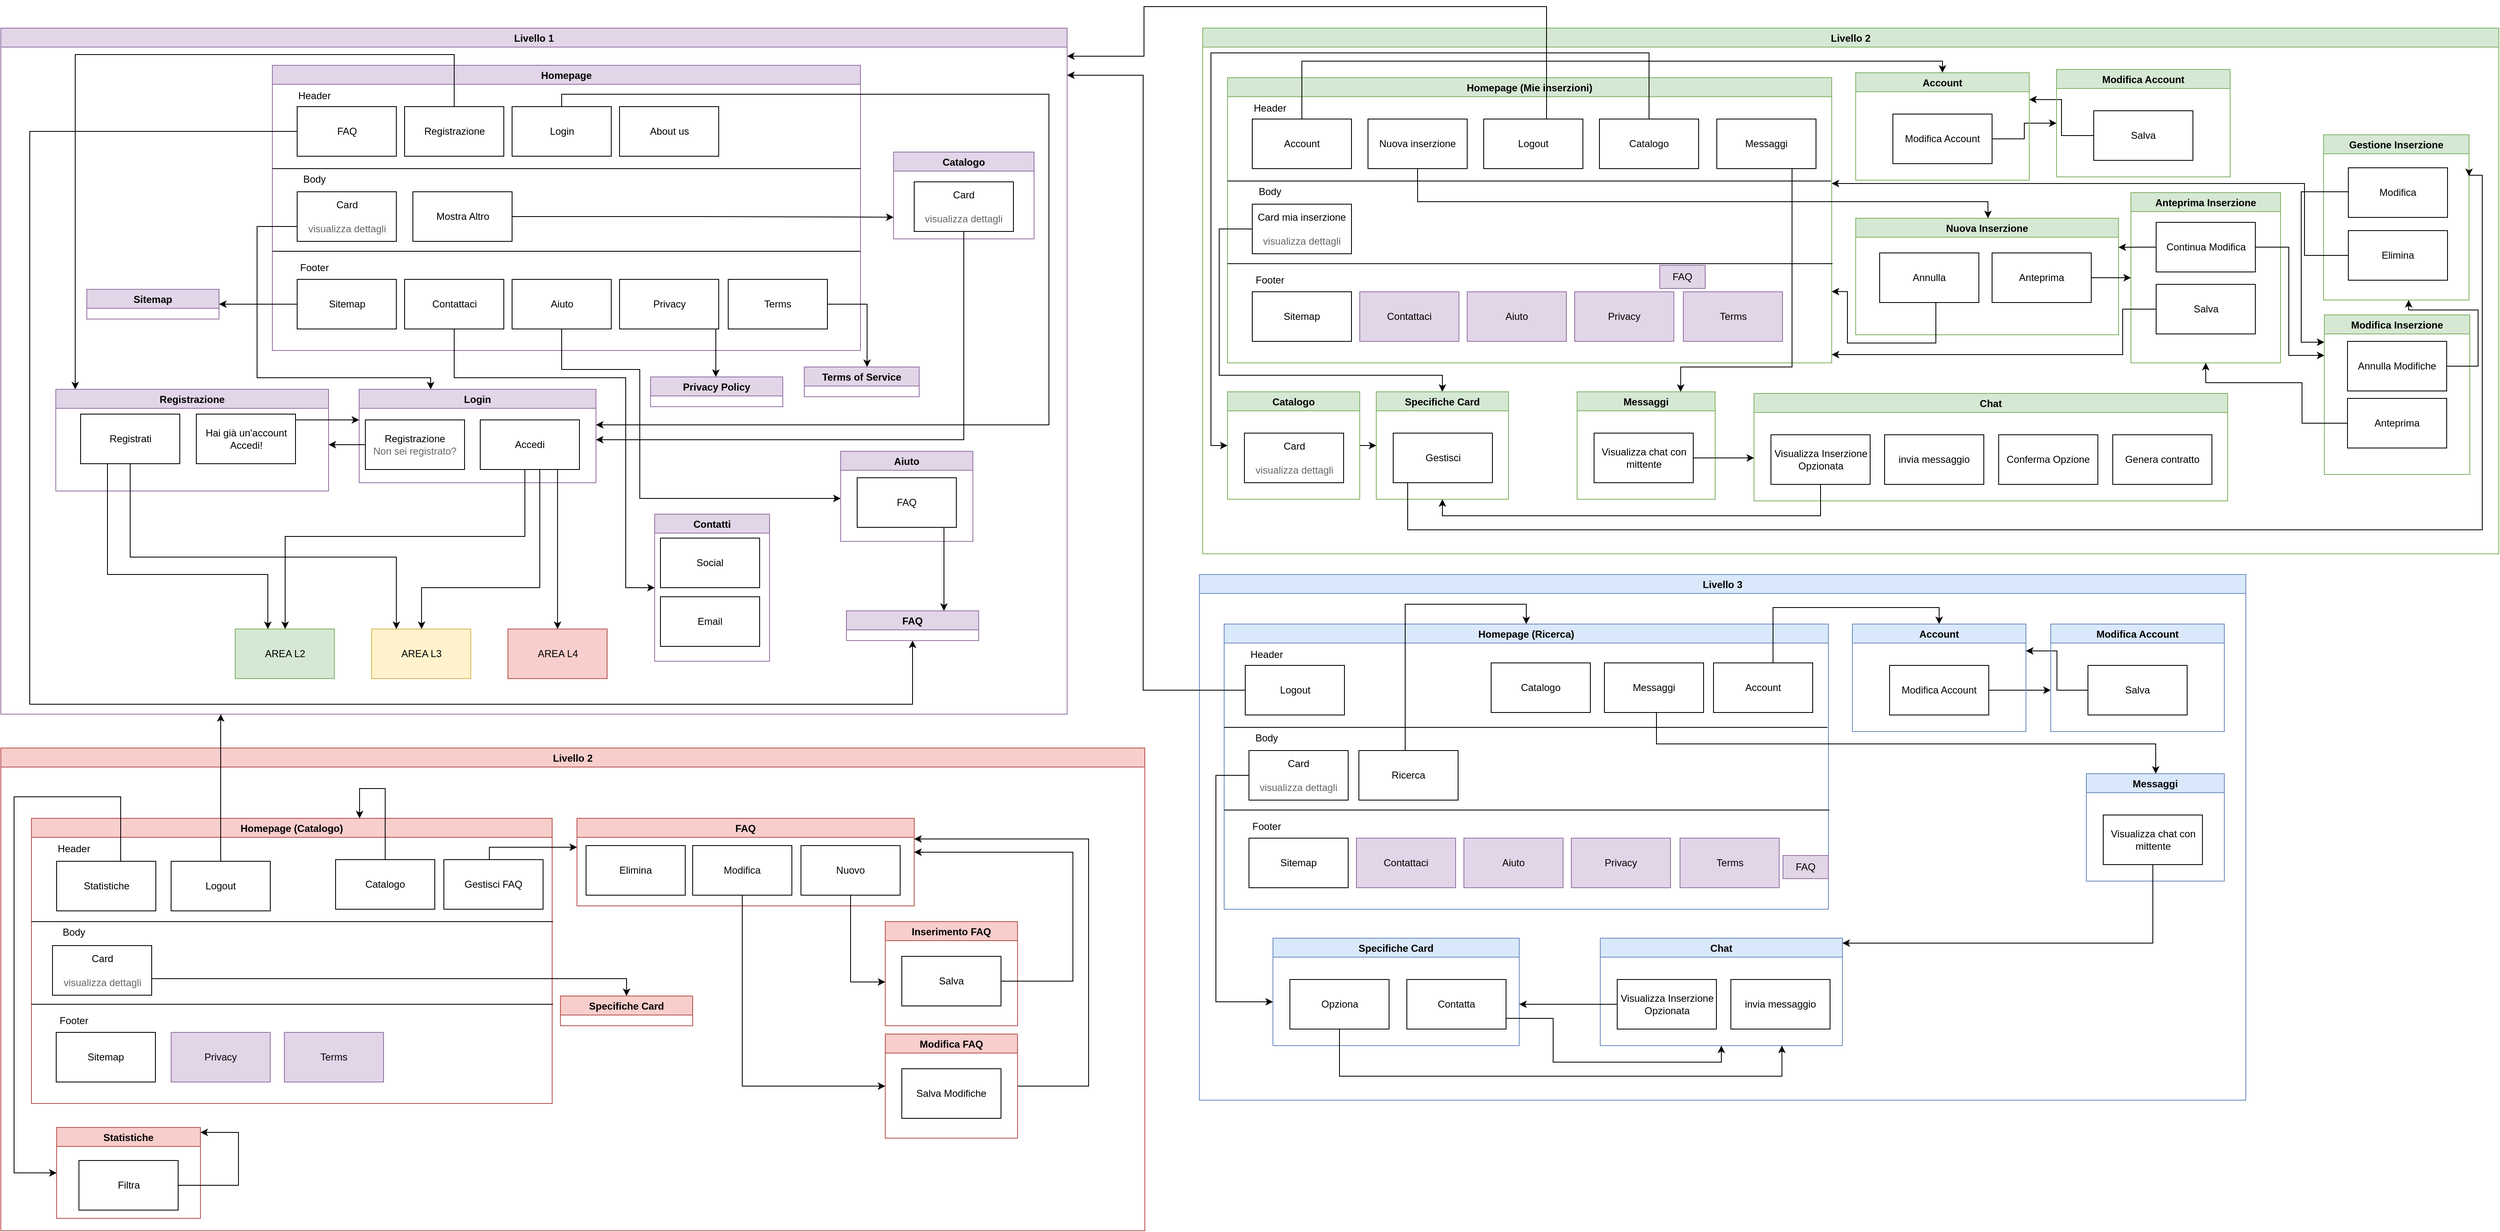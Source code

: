 <mxfile version="17.4.2" type="device"><diagram id="QTt0ppWMKn_EhCm01bqT" name="public"><mxGraphModel dx="7084" dy="7369" grid="0" gridSize="10" guides="1" tooltips="1" connect="1" arrows="1" fold="1" page="1" pageScale="1" pageWidth="3300" pageHeight="4681" math="0" shadow="0"><root><mxCell id="0"/><mxCell id="1" parent="0"/><mxCell id="U02Xz1Abs9eOyR18KZrV-20" value="Livello 1" style="swimlane;fillColor=#e1d5e7;strokeColor=#9673a6;" parent="1" vertex="1"><mxGeometry x="-3250" y="-4640" width="1290" height="830" as="geometry"/></mxCell><mxCell id="ozflXQwI37QqKo7M7i5Z-2" value="Homepage" style="swimlane;fillColor=#e1d5e7;strokeColor=#9673a6;" parent="U02Xz1Abs9eOyR18KZrV-20" vertex="1"><mxGeometry x="328.5" y="45" width="711.5" height="345" as="geometry"><mxRectangle x="550" y="630" width="130" height="23" as="alternateBounds"/></mxGeometry></mxCell><mxCell id="ozflXQwI37QqKo7M7i5Z-1" value="FAQ" style="rounded=0;whiteSpace=wrap;html=1;" parent="ozflXQwI37QqKo7M7i5Z-2" vertex="1"><mxGeometry x="30" y="50" width="120" height="60" as="geometry"/></mxCell><mxCell id="ozflXQwI37QqKo7M7i5Z-3" value="Registrazione" style="rounded=0;whiteSpace=wrap;html=1;" parent="ozflXQwI37QqKo7M7i5Z-2" vertex="1"><mxGeometry x="160" y="50" width="120" height="60" as="geometry"/></mxCell><mxCell id="ozflXQwI37QqKo7M7i5Z-4" value="Login" style="rounded=0;whiteSpace=wrap;html=1;" parent="ozflXQwI37QqKo7M7i5Z-2" vertex="1"><mxGeometry x="290" y="50" width="120" height="60" as="geometry"/></mxCell><mxCell id="ozflXQwI37QqKo7M7i5Z-5" value="About us" style="rounded=0;whiteSpace=wrap;html=1;" parent="ozflXQwI37QqKo7M7i5Z-2" vertex="1"><mxGeometry x="420" y="50" width="120" height="60" as="geometry"/></mxCell><mxCell id="ozflXQwI37QqKo7M7i5Z-6" value="Card&lt;br&gt;&lt;br&gt;&lt;font color=&quot;#666666&quot;&gt;visualizza dettagli&lt;/font&gt;" style="rounded=0;whiteSpace=wrap;html=1;" parent="ozflXQwI37QqKo7M7i5Z-2" vertex="1"><mxGeometry x="30" y="153" width="120" height="60" as="geometry"/></mxCell><mxCell id="ozflXQwI37QqKo7M7i5Z-8" value="" style="endArrow=none;html=1;rounded=0;fontColor=#666666;" parent="ozflXQwI37QqKo7M7i5Z-2" edge="1"><mxGeometry width="50" height="50" relative="1" as="geometry"><mxPoint y="125" as="sourcePoint"/><mxPoint x="711.5" y="125" as="targetPoint"/></mxGeometry></mxCell><mxCell id="U02Xz1Abs9eOyR18KZrV-47" value="Header" style="text;html=1;align=center;verticalAlign=middle;resizable=0;points=[];autosize=1;strokeColor=none;fillColor=none;" parent="ozflXQwI37QqKo7M7i5Z-2" vertex="1"><mxGeometry x="20.5" y="27" width="60" height="20" as="geometry"/></mxCell><mxCell id="U02Xz1Abs9eOyR18KZrV-48" value="Body" style="text;html=1;align=center;verticalAlign=middle;resizable=0;points=[];autosize=1;strokeColor=none;fillColor=none;" parent="ozflXQwI37QqKo7M7i5Z-2" vertex="1"><mxGeometry x="30.5" y="128" width="40" height="20" as="geometry"/></mxCell><mxCell id="U02Xz1Abs9eOyR18KZrV-49" value="" style="endArrow=none;html=1;rounded=0;fontColor=#666666;" parent="ozflXQwI37QqKo7M7i5Z-2" edge="1"><mxGeometry width="50" height="50" relative="1" as="geometry"><mxPoint y="225" as="sourcePoint"/><mxPoint x="711.5" y="225" as="targetPoint"/></mxGeometry></mxCell><mxCell id="U02Xz1Abs9eOyR18KZrV-50" value="Footer" style="text;html=1;align=center;verticalAlign=middle;resizable=0;points=[];autosize=1;strokeColor=none;fillColor=none;" parent="ozflXQwI37QqKo7M7i5Z-2" vertex="1"><mxGeometry x="25.5" y="235" width="50" height="20" as="geometry"/></mxCell><mxCell id="U02Xz1Abs9eOyR18KZrV-51" value="Sitemap" style="rounded=0;whiteSpace=wrap;html=1;" parent="ozflXQwI37QqKo7M7i5Z-2" vertex="1"><mxGeometry x="30" y="259" width="120" height="60" as="geometry"/></mxCell><mxCell id="U02Xz1Abs9eOyR18KZrV-52" value="Contattaci" style="rounded=0;whiteSpace=wrap;html=1;" parent="ozflXQwI37QqKo7M7i5Z-2" vertex="1"><mxGeometry x="160" y="259" width="120" height="60" as="geometry"/></mxCell><mxCell id="U02Xz1Abs9eOyR18KZrV-55" value="Aiuto" style="rounded=0;whiteSpace=wrap;html=1;" parent="ozflXQwI37QqKo7M7i5Z-2" vertex="1"><mxGeometry x="290" y="259" width="120" height="60" as="geometry"/></mxCell><mxCell id="U02Xz1Abs9eOyR18KZrV-67" value="Mostra Altro" style="rounded=0;whiteSpace=wrap;html=1;" parent="ozflXQwI37QqKo7M7i5Z-2" vertex="1"><mxGeometry x="170" y="153" width="120" height="60" as="geometry"/></mxCell><mxCell id="U02Xz1Abs9eOyR18KZrV-109" value="Privacy" style="rounded=0;whiteSpace=wrap;html=1;" parent="ozflXQwI37QqKo7M7i5Z-2" vertex="1"><mxGeometry x="420" y="259" width="120" height="60" as="geometry"/></mxCell><mxCell id="U02Xz1Abs9eOyR18KZrV-110" value="Terms" style="rounded=0;whiteSpace=wrap;html=1;" parent="ozflXQwI37QqKo7M7i5Z-2" vertex="1"><mxGeometry x="551.5" y="259" width="120" height="60" as="geometry"/></mxCell><mxCell id="ozflXQwI37QqKo7M7i5Z-9" style="edgeStyle=orthogonalEdgeStyle;rounded=0;orthogonalLoop=1;jettySize=auto;html=1;fontColor=#666666;" parent="U02Xz1Abs9eOyR18KZrV-20" source="ozflXQwI37QqKo7M7i5Z-4" target="ozflXQwI37QqKo7M7i5Z-18" edge="1"><mxGeometry relative="1" as="geometry"><mxPoint x="648.5" y="595" as="targetPoint"/><Array as="points"><mxPoint x="679" y="80"/><mxPoint x="1268" y="80"/><mxPoint x="1268" y="480"/></Array></mxGeometry></mxCell><mxCell id="ozflXQwI37QqKo7M7i5Z-18" value="Login" style="swimlane;fillColor=#e1d5e7;strokeColor=#9673a6;" parent="U02Xz1Abs9eOyR18KZrV-20" vertex="1"><mxGeometry x="433.5" y="437" width="286.5" height="113" as="geometry"/></mxCell><mxCell id="ozflXQwI37QqKo7M7i5Z-20" value="&lt;font color=&quot;#000000&quot;&gt;Accedi&lt;/font&gt;" style="rounded=0;whiteSpace=wrap;html=1;fontColor=#666666;" parent="ozflXQwI37QqKo7M7i5Z-18" vertex="1"><mxGeometry x="146.5" y="37" width="120" height="60" as="geometry"/></mxCell><mxCell id="ozflXQwI37QqKo7M7i5Z-22" value="&lt;font color=&quot;#000000&quot;&gt;Registrazione&lt;/font&gt;&lt;br&gt;Non sei registrato?" style="rounded=0;whiteSpace=wrap;html=1;fontColor=#666666;" parent="ozflXQwI37QqKo7M7i5Z-18" vertex="1"><mxGeometry x="7.5" y="37" width="120" height="60" as="geometry"/></mxCell><mxCell id="ozflXQwI37QqKo7M7i5Z-19" style="edgeStyle=orthogonalEdgeStyle;rounded=0;orthogonalLoop=1;jettySize=auto;html=1;fontColor=#666666;endArrow=classic;endFill=1;" parent="U02Xz1Abs9eOyR18KZrV-20" source="ozflXQwI37QqKo7M7i5Z-6" target="ozflXQwI37QqKo7M7i5Z-18" edge="1"><mxGeometry relative="1" as="geometry"><mxPoint x="678.5" y="335" as="targetPoint"/><Array as="points"><mxPoint x="310" y="240"/><mxPoint x="310" y="423"/><mxPoint x="520" y="423"/></Array></mxGeometry></mxCell><mxCell id="ozflXQwI37QqKo7M7i5Z-23" style="edgeStyle=orthogonalEdgeStyle;rounded=0;orthogonalLoop=1;jettySize=auto;html=1;fontColor=#666666;endArrow=classic;endFill=1;" parent="U02Xz1Abs9eOyR18KZrV-20" source="ozflXQwI37QqKo7M7i5Z-22" target="ozflXQwI37QqKo7M7i5Z-24" edge="1"><mxGeometry relative="1" as="geometry"><mxPoint x="1009.879" y="475" as="targetPoint"/><Array as="points"><mxPoint x="447" y="511"/><mxPoint x="447" y="511"/></Array></mxGeometry></mxCell><mxCell id="ozflXQwI37QqKo7M7i5Z-24" value="Registrazione" style="swimlane;fillColor=#e1d5e7;strokeColor=#9673a6;" parent="U02Xz1Abs9eOyR18KZrV-20" vertex="1"><mxGeometry x="66.5" y="437" width="330" height="123" as="geometry"/></mxCell><mxCell id="ozflXQwI37QqKo7M7i5Z-25" value="&lt;font color=&quot;#000000&quot;&gt;Registrati&lt;/font&gt;" style="rounded=0;whiteSpace=wrap;html=1;fontColor=#666666;" parent="ozflXQwI37QqKo7M7i5Z-24" vertex="1"><mxGeometry x="30" y="30" width="120" height="60" as="geometry"/></mxCell><mxCell id="ozflXQwI37QqKo7M7i5Z-26" value="&lt;font color=&quot;#000000&quot;&gt;Hai già un'account&lt;br&gt;Accedi!&lt;br&gt;&lt;/font&gt;" style="rounded=0;whiteSpace=wrap;html=1;fontColor=#666666;" parent="ozflXQwI37QqKo7M7i5Z-24" vertex="1"><mxGeometry x="170" y="30" width="120" height="60" as="geometry"/></mxCell><mxCell id="ozflXQwI37QqKo7M7i5Z-27" style="edgeStyle=orthogonalEdgeStyle;rounded=0;orthogonalLoop=1;jettySize=auto;html=1;fontColor=#666666;endArrow=classic;endFill=1;" parent="U02Xz1Abs9eOyR18KZrV-20" source="ozflXQwI37QqKo7M7i5Z-26" target="ozflXQwI37QqKo7M7i5Z-18" edge="1"><mxGeometry relative="1" as="geometry"><Array as="points"><mxPoint x="408" y="474"/><mxPoint x="408" y="474"/></Array></mxGeometry></mxCell><mxCell id="U02Xz1Abs9eOyR18KZrV-10" value="AREA L2" style="rounded=0;whiteSpace=wrap;html=1;fillColor=#d5e8d4;strokeColor=#82b366;" parent="U02Xz1Abs9eOyR18KZrV-20" vertex="1"><mxGeometry x="283.5" y="727" width="120" height="60" as="geometry"/></mxCell><mxCell id="U02Xz1Abs9eOyR18KZrV-11" value="&lt;span&gt;AREA L3&lt;/span&gt;" style="rounded=0;whiteSpace=wrap;html=1;fillColor=#fff2cc;strokeColor=#d6b656;" parent="U02Xz1Abs9eOyR18KZrV-20" vertex="1"><mxGeometry x="448.5" y="727" width="120" height="60" as="geometry"/></mxCell><mxCell id="U02Xz1Abs9eOyR18KZrV-13" value="&lt;span&gt;AREA L4&lt;/span&gt;" style="rounded=0;whiteSpace=wrap;html=1;fillColor=#f8cecc;strokeColor=#b85450;" parent="U02Xz1Abs9eOyR18KZrV-20" vertex="1"><mxGeometry x="613.5" y="727" width="120" height="60" as="geometry"/></mxCell><mxCell id="U02Xz1Abs9eOyR18KZrV-14" style="edgeStyle=orthogonalEdgeStyle;rounded=0;orthogonalLoop=1;jettySize=auto;html=1;" parent="U02Xz1Abs9eOyR18KZrV-20" source="ozflXQwI37QqKo7M7i5Z-25" target="U02Xz1Abs9eOyR18KZrV-10" edge="1"><mxGeometry relative="1" as="geometry"><Array as="points"><mxPoint x="129" y="661"/><mxPoint x="323" y="661"/></Array></mxGeometry></mxCell><mxCell id="U02Xz1Abs9eOyR18KZrV-15" style="edgeStyle=orthogonalEdgeStyle;rounded=0;orthogonalLoop=1;jettySize=auto;html=1;entryX=0.25;entryY=0;entryDx=0;entryDy=0;" parent="U02Xz1Abs9eOyR18KZrV-20" source="ozflXQwI37QqKo7M7i5Z-25" target="U02Xz1Abs9eOyR18KZrV-11" edge="1"><mxGeometry relative="1" as="geometry"><Array as="points"><mxPoint x="157" y="640"/><mxPoint x="479" y="640"/></Array></mxGeometry></mxCell><mxCell id="U02Xz1Abs9eOyR18KZrV-17" style="edgeStyle=orthogonalEdgeStyle;rounded=0;orthogonalLoop=1;jettySize=auto;html=1;" parent="U02Xz1Abs9eOyR18KZrV-20" source="ozflXQwI37QqKo7M7i5Z-20" target="U02Xz1Abs9eOyR18KZrV-11" edge="1"><mxGeometry relative="1" as="geometry"><Array as="points"><mxPoint x="652" y="677"/><mxPoint x="509" y="677"/></Array></mxGeometry></mxCell><mxCell id="U02Xz1Abs9eOyR18KZrV-18" style="edgeStyle=orthogonalEdgeStyle;rounded=0;orthogonalLoop=1;jettySize=auto;html=1;" parent="U02Xz1Abs9eOyR18KZrV-20" source="ozflXQwI37QqKo7M7i5Z-20" target="U02Xz1Abs9eOyR18KZrV-10" edge="1"><mxGeometry relative="1" as="geometry"><Array as="points"><mxPoint x="634" y="615"/><mxPoint x="344" y="615"/></Array></mxGeometry></mxCell><mxCell id="U02Xz1Abs9eOyR18KZrV-19" style="edgeStyle=orthogonalEdgeStyle;rounded=0;orthogonalLoop=1;jettySize=auto;html=1;entryX=0.5;entryY=0;entryDx=0;entryDy=0;" parent="U02Xz1Abs9eOyR18KZrV-20" source="ozflXQwI37QqKo7M7i5Z-20" target="U02Xz1Abs9eOyR18KZrV-13" edge="1"><mxGeometry relative="1" as="geometry"><Array as="points"><mxPoint x="674" y="615"/></Array></mxGeometry></mxCell><mxCell id="U02Xz1Abs9eOyR18KZrV-68" value="Catalogo" style="swimlane;fillColor=#e1d5e7;strokeColor=#9673a6;" parent="U02Xz1Abs9eOyR18KZrV-20" vertex="1"><mxGeometry x="1080" y="150" width="170" height="105" as="geometry"/></mxCell><mxCell id="U02Xz1Abs9eOyR18KZrV-74" value="Card&lt;br&gt;&lt;br&gt;&lt;font color=&quot;#666666&quot;&gt;visualizza dettagli&lt;/font&gt;" style="rounded=0;whiteSpace=wrap;html=1;" parent="U02Xz1Abs9eOyR18KZrV-68" vertex="1"><mxGeometry x="25" y="36" width="120" height="60" as="geometry"/></mxCell><mxCell id="U02Xz1Abs9eOyR18KZrV-73" style="edgeStyle=orthogonalEdgeStyle;rounded=0;orthogonalLoop=1;jettySize=auto;html=1;entryX=0;entryY=0.75;entryDx=0;entryDy=0;" parent="U02Xz1Abs9eOyR18KZrV-20" source="U02Xz1Abs9eOyR18KZrV-67" target="U02Xz1Abs9eOyR18KZrV-68" edge="1"><mxGeometry relative="1" as="geometry"/></mxCell><mxCell id="U02Xz1Abs9eOyR18KZrV-75" style="edgeStyle=orthogonalEdgeStyle;rounded=0;orthogonalLoop=1;jettySize=auto;html=1;" parent="U02Xz1Abs9eOyR18KZrV-20" source="U02Xz1Abs9eOyR18KZrV-74" target="ozflXQwI37QqKo7M7i5Z-18" edge="1"><mxGeometry relative="1" as="geometry"><Array as="points"><mxPoint x="1165" y="498"/></Array></mxGeometry></mxCell><mxCell id="zLsGOjBShb4O6XJFwgvp-148" value="Privacy Policy" style="swimlane;fillColor=#e1d5e7;strokeColor=#9673a6;" parent="U02Xz1Abs9eOyR18KZrV-20" vertex="1"><mxGeometry x="786" y="422" width="160" height="36" as="geometry"><mxRectangle x="550" y="630" width="130" height="23" as="alternateBounds"/></mxGeometry></mxCell><mxCell id="zLsGOjBShb4O6XJFwgvp-150" value="Terms of Service" style="swimlane;fillColor=#e1d5e7;strokeColor=#9673a6;" parent="U02Xz1Abs9eOyR18KZrV-20" vertex="1"><mxGeometry x="972" y="410" width="139" height="36" as="geometry"><mxRectangle x="550" y="630" width="130" height="23" as="alternateBounds"/></mxGeometry></mxCell><mxCell id="zLsGOjBShb4O6XJFwgvp-151" style="edgeStyle=orthogonalEdgeStyle;rounded=0;orthogonalLoop=1;jettySize=auto;html=1;" parent="U02Xz1Abs9eOyR18KZrV-20" source="U02Xz1Abs9eOyR18KZrV-109" target="zLsGOjBShb4O6XJFwgvp-148" edge="1"><mxGeometry relative="1" as="geometry"><Array as="points"><mxPoint x="865" y="373"/><mxPoint x="865" y="373"/></Array></mxGeometry></mxCell><mxCell id="zLsGOjBShb4O6XJFwgvp-152" style="edgeStyle=orthogonalEdgeStyle;rounded=0;orthogonalLoop=1;jettySize=auto;html=1;" parent="U02Xz1Abs9eOyR18KZrV-20" source="U02Xz1Abs9eOyR18KZrV-110" target="zLsGOjBShb4O6XJFwgvp-150" edge="1"><mxGeometry relative="1" as="geometry"><Array as="points"><mxPoint x="1048" y="334"/></Array></mxGeometry></mxCell><mxCell id="zLsGOjBShb4O6XJFwgvp-153" value="Aiuto" style="swimlane;fillColor=#e1d5e7;strokeColor=#9673a6;" parent="U02Xz1Abs9eOyR18KZrV-20" vertex="1"><mxGeometry x="1016" y="512" width="160" height="109" as="geometry"><mxRectangle x="550" y="630" width="130" height="23" as="alternateBounds"/></mxGeometry></mxCell><mxCell id="zLsGOjBShb4O6XJFwgvp-154" value="FAQ" style="rounded=0;whiteSpace=wrap;html=1;" parent="zLsGOjBShb4O6XJFwgvp-153" vertex="1"><mxGeometry x="20" y="32" width="120" height="60" as="geometry"/></mxCell><mxCell id="zLsGOjBShb4O6XJFwgvp-155" style="edgeStyle=orthogonalEdgeStyle;rounded=0;orthogonalLoop=1;jettySize=auto;html=1;" parent="U02Xz1Abs9eOyR18KZrV-20" source="U02Xz1Abs9eOyR18KZrV-55" target="zLsGOjBShb4O6XJFwgvp-153" edge="1"><mxGeometry relative="1" as="geometry"><Array as="points"><mxPoint x="679" y="413"/><mxPoint x="773" y="413"/><mxPoint x="773" y="569"/></Array></mxGeometry></mxCell><mxCell id="zLsGOjBShb4O6XJFwgvp-156" value="FAQ" style="swimlane;fillColor=#e1d5e7;strokeColor=#9673a6;" parent="U02Xz1Abs9eOyR18KZrV-20" vertex="1"><mxGeometry x="1023" y="705" width="160" height="36" as="geometry"><mxRectangle x="550" y="630" width="130" height="23" as="alternateBounds"/></mxGeometry></mxCell><mxCell id="zLsGOjBShb4O6XJFwgvp-157" style="edgeStyle=orthogonalEdgeStyle;rounded=0;orthogonalLoop=1;jettySize=auto;html=1;" parent="U02Xz1Abs9eOyR18KZrV-20" source="zLsGOjBShb4O6XJFwgvp-154" target="zLsGOjBShb4O6XJFwgvp-156" edge="1"><mxGeometry relative="1" as="geometry"><Array as="points"><mxPoint x="1141" y="636"/><mxPoint x="1141" y="636"/></Array></mxGeometry></mxCell><mxCell id="zLsGOjBShb4O6XJFwgvp-158" style="edgeStyle=orthogonalEdgeStyle;rounded=0;orthogonalLoop=1;jettySize=auto;html=1;" parent="U02Xz1Abs9eOyR18KZrV-20" source="ozflXQwI37QqKo7M7i5Z-1" target="zLsGOjBShb4O6XJFwgvp-156" edge="1"><mxGeometry relative="1" as="geometry"><Array as="points"><mxPoint x="35" y="125"/><mxPoint x="35" y="818"/><mxPoint x="1103" y="818"/></Array></mxGeometry></mxCell><mxCell id="zLsGOjBShb4O6XJFwgvp-159" value="Contatti" style="swimlane;fillColor=#e1d5e7;strokeColor=#9673a6;startSize=23;" parent="U02Xz1Abs9eOyR18KZrV-20" vertex="1"><mxGeometry x="791" y="588" width="139" height="178" as="geometry"><mxRectangle x="550" y="630" width="130" height="23" as="alternateBounds"/></mxGeometry></mxCell><mxCell id="zLsGOjBShb4O6XJFwgvp-161" value="Social" style="rounded=0;whiteSpace=wrap;html=1;" parent="zLsGOjBShb4O6XJFwgvp-159" vertex="1"><mxGeometry x="7" y="29" width="120" height="60" as="geometry"/></mxCell><mxCell id="zLsGOjBShb4O6XJFwgvp-162" value="Email" style="rounded=0;whiteSpace=wrap;html=1;" parent="zLsGOjBShb4O6XJFwgvp-159" vertex="1"><mxGeometry x="7" y="100" width="120" height="60" as="geometry"/></mxCell><mxCell id="zLsGOjBShb4O6XJFwgvp-160" style="edgeStyle=orthogonalEdgeStyle;rounded=0;orthogonalLoop=1;jettySize=auto;html=1;" parent="U02Xz1Abs9eOyR18KZrV-20" source="U02Xz1Abs9eOyR18KZrV-52" target="zLsGOjBShb4O6XJFwgvp-159" edge="1"><mxGeometry relative="1" as="geometry"><Array as="points"><mxPoint x="549" y="423"/><mxPoint x="756" y="423"/></Array></mxGeometry></mxCell><mxCell id="zLsGOjBShb4O6XJFwgvp-163" value="Sitemap" style="swimlane;fillColor=#e1d5e7;strokeColor=#9673a6;" parent="U02Xz1Abs9eOyR18KZrV-20" vertex="1"><mxGeometry x="104" y="316" width="160" height="36" as="geometry"><mxRectangle x="550" y="630" width="130" height="23" as="alternateBounds"/></mxGeometry></mxCell><mxCell id="zLsGOjBShb4O6XJFwgvp-164" style="edgeStyle=orthogonalEdgeStyle;rounded=0;orthogonalLoop=1;jettySize=auto;html=1;" parent="U02Xz1Abs9eOyR18KZrV-20" source="U02Xz1Abs9eOyR18KZrV-51" target="zLsGOjBShb4O6XJFwgvp-163" edge="1"><mxGeometry relative="1" as="geometry"/></mxCell><mxCell id="zLsGOjBShb4O6XJFwgvp-165" style="edgeStyle=orthogonalEdgeStyle;rounded=0;orthogonalLoop=1;jettySize=auto;html=1;" parent="U02Xz1Abs9eOyR18KZrV-20" source="ozflXQwI37QqKo7M7i5Z-3" target="ozflXQwI37QqKo7M7i5Z-24" edge="1"><mxGeometry relative="1" as="geometry"><Array as="points"><mxPoint x="549" y="32"/><mxPoint x="90" y="32"/></Array></mxGeometry></mxCell><mxCell id="U02Xz1Abs9eOyR18KZrV-21" value="Livello 2" style="swimlane;fillColor=#d5e8d4;strokeColor=#82b366;" parent="1" vertex="1"><mxGeometry x="-1796" y="-4640" width="1568" height="636" as="geometry"/></mxCell><mxCell id="U02Xz1Abs9eOyR18KZrV-77" value="Homepage (Mie inserzioni)" style="swimlane;fillColor=#d5e8d4;strokeColor=#82b366;" parent="U02Xz1Abs9eOyR18KZrV-21" vertex="1"><mxGeometry x="30" y="60" width="731" height="345" as="geometry"><mxRectangle x="550" y="630" width="130" height="23" as="alternateBounds"/></mxGeometry></mxCell><mxCell id="U02Xz1Abs9eOyR18KZrV-82" value="Card mia inserzione&lt;br&gt;&lt;br&gt;&lt;font color=&quot;#666666&quot;&gt;visualizza dettagli&lt;/font&gt;" style="rounded=0;whiteSpace=wrap;html=1;" parent="U02Xz1Abs9eOyR18KZrV-77" vertex="1"><mxGeometry x="30" y="153" width="120" height="60" as="geometry"/></mxCell><mxCell id="U02Xz1Abs9eOyR18KZrV-83" value="" style="endArrow=none;html=1;rounded=0;fontColor=#666666;" parent="U02Xz1Abs9eOyR18KZrV-77" edge="1"><mxGeometry width="50" height="50" relative="1" as="geometry"><mxPoint y="125" as="sourcePoint"/><mxPoint x="730" y="125" as="targetPoint"/></mxGeometry></mxCell><mxCell id="U02Xz1Abs9eOyR18KZrV-84" value="Header" style="text;html=1;align=center;verticalAlign=middle;resizable=0;points=[];autosize=1;strokeColor=none;fillColor=none;" parent="U02Xz1Abs9eOyR18KZrV-77" vertex="1"><mxGeometry x="20.5" y="27" width="60" height="20" as="geometry"/></mxCell><mxCell id="U02Xz1Abs9eOyR18KZrV-85" value="Body" style="text;html=1;align=center;verticalAlign=middle;resizable=0;points=[];autosize=1;strokeColor=none;fillColor=none;" parent="U02Xz1Abs9eOyR18KZrV-77" vertex="1"><mxGeometry x="30.5" y="128" width="40" height="20" as="geometry"/></mxCell><mxCell id="U02Xz1Abs9eOyR18KZrV-86" value="" style="endArrow=none;html=1;rounded=0;fontColor=#666666;" parent="U02Xz1Abs9eOyR18KZrV-77" edge="1"><mxGeometry width="50" height="50" relative="1" as="geometry"><mxPoint y="225" as="sourcePoint"/><mxPoint x="732" y="225" as="targetPoint"/></mxGeometry></mxCell><mxCell id="U02Xz1Abs9eOyR18KZrV-87" value="Footer" style="text;html=1;align=center;verticalAlign=middle;resizable=0;points=[];autosize=1;strokeColor=none;fillColor=none;" parent="U02Xz1Abs9eOyR18KZrV-77" vertex="1"><mxGeometry x="25.5" y="235" width="50" height="20" as="geometry"/></mxCell><mxCell id="U02Xz1Abs9eOyR18KZrV-88" value="Sitemap" style="rounded=0;whiteSpace=wrap;html=1;" parent="U02Xz1Abs9eOyR18KZrV-77" vertex="1"><mxGeometry x="30" y="259" width="120" height="60" as="geometry"/></mxCell><mxCell id="U02Xz1Abs9eOyR18KZrV-89" value="Contattaci" style="rounded=0;whiteSpace=wrap;html=1;fillColor=#e1d5e7;strokeColor=#9673a6;" parent="U02Xz1Abs9eOyR18KZrV-77" vertex="1"><mxGeometry x="160" y="259" width="120" height="60" as="geometry"/></mxCell><mxCell id="U02Xz1Abs9eOyR18KZrV-90" value="Aiuto" style="rounded=0;whiteSpace=wrap;html=1;fillColor=#e1d5e7;strokeColor=#9673a6;" parent="U02Xz1Abs9eOyR18KZrV-77" vertex="1"><mxGeometry x="290" y="259" width="120" height="60" as="geometry"/></mxCell><mxCell id="U02Xz1Abs9eOyR18KZrV-92" value="Account" style="rounded=0;whiteSpace=wrap;html=1;" parent="U02Xz1Abs9eOyR18KZrV-77" vertex="1"><mxGeometry x="30" y="50" width="120" height="60" as="geometry"/></mxCell><mxCell id="U02Xz1Abs9eOyR18KZrV-93" value="Nuova inserzione" style="rounded=0;whiteSpace=wrap;html=1;" parent="U02Xz1Abs9eOyR18KZrV-77" vertex="1"><mxGeometry x="170" y="50" width="120" height="60" as="geometry"/></mxCell><mxCell id="U02Xz1Abs9eOyR18KZrV-94" value="Logout" style="rounded=0;whiteSpace=wrap;html=1;" parent="U02Xz1Abs9eOyR18KZrV-77" vertex="1"><mxGeometry x="310" y="50" width="120" height="60" as="geometry"/></mxCell><mxCell id="U02Xz1Abs9eOyR18KZrV-108" value="Catalogo" style="rounded=0;whiteSpace=wrap;html=1;" parent="U02Xz1Abs9eOyR18KZrV-77" vertex="1"><mxGeometry x="450" y="50" width="120" height="60" as="geometry"/></mxCell><mxCell id="U02Xz1Abs9eOyR18KZrV-112" value="Privacy" style="rounded=0;whiteSpace=wrap;html=1;fillColor=#e1d5e7;strokeColor=#9673a6;" parent="U02Xz1Abs9eOyR18KZrV-77" vertex="1"><mxGeometry x="420" y="259" width="120" height="60" as="geometry"/></mxCell><mxCell id="U02Xz1Abs9eOyR18KZrV-113" value="Terms" style="rounded=0;whiteSpace=wrap;html=1;fillColor=#e1d5e7;strokeColor=#9673a6;" parent="U02Xz1Abs9eOyR18KZrV-77" vertex="1"><mxGeometry x="551.5" y="259" width="120" height="60" as="geometry"/></mxCell><mxCell id="U02Xz1Abs9eOyR18KZrV-161" value="Messaggi" style="rounded=0;whiteSpace=wrap;html=1;" parent="U02Xz1Abs9eOyR18KZrV-77" vertex="1"><mxGeometry x="592" y="50" width="120" height="60" as="geometry"/></mxCell><mxCell id="zLsGOjBShb4O6XJFwgvp-114" value="FAQ" style="rounded=0;whiteSpace=wrap;html=1;fillColor=#e1d5e7;strokeColor=#9673a6;" parent="U02Xz1Abs9eOyR18KZrV-77" vertex="1"><mxGeometry x="523" y="227" width="55" height="28" as="geometry"/></mxCell><mxCell id="U02Xz1Abs9eOyR18KZrV-134" style="edgeStyle=orthogonalEdgeStyle;rounded=0;orthogonalLoop=1;jettySize=auto;html=1;entryX=0;entryY=0.5;entryDx=0;entryDy=0;" parent="U02Xz1Abs9eOyR18KZrV-21" source="U02Xz1Abs9eOyR18KZrV-115" target="U02Xz1Abs9eOyR18KZrV-132" edge="1"><mxGeometry relative="1" as="geometry"/></mxCell><mxCell id="U02Xz1Abs9eOyR18KZrV-114" value="Account" style="swimlane;fillColor=#d5e8d4;strokeColor=#82b366;" parent="U02Xz1Abs9eOyR18KZrV-21" vertex="1"><mxGeometry x="790" y="54" width="210" height="130" as="geometry"><mxRectangle x="550" y="630" width="130" height="23" as="alternateBounds"/></mxGeometry></mxCell><mxCell id="U02Xz1Abs9eOyR18KZrV-115" value="Modifica Account" style="rounded=0;whiteSpace=wrap;html=1;" parent="U02Xz1Abs9eOyR18KZrV-114" vertex="1"><mxGeometry x="45" y="50" width="120" height="60" as="geometry"/></mxCell><mxCell id="U02Xz1Abs9eOyR18KZrV-131" style="edgeStyle=orthogonalEdgeStyle;rounded=0;orthogonalLoop=1;jettySize=auto;html=1;entryX=0.5;entryY=0;entryDx=0;entryDy=0;" parent="U02Xz1Abs9eOyR18KZrV-21" source="U02Xz1Abs9eOyR18KZrV-92" target="U02Xz1Abs9eOyR18KZrV-114" edge="1"><mxGeometry relative="1" as="geometry"><mxPoint x="858" y="90" as="targetPoint"/><Array as="points"><mxPoint x="120" y="40"/><mxPoint x="895" y="40"/></Array></mxGeometry></mxCell><mxCell id="U02Xz1Abs9eOyR18KZrV-152" style="edgeStyle=orthogonalEdgeStyle;rounded=0;orthogonalLoop=1;jettySize=auto;html=1;entryX=1;entryY=0.25;entryDx=0;entryDy=0;" parent="U02Xz1Abs9eOyR18KZrV-21" source="U02Xz1Abs9eOyR18KZrV-133" target="U02Xz1Abs9eOyR18KZrV-114" edge="1"><mxGeometry relative="1" as="geometry"><mxPoint x="1020" y="85" as="sourcePoint"/></mxGeometry></mxCell><mxCell id="U02Xz1Abs9eOyR18KZrV-132" value="Modifica Account" style="swimlane;fillColor=#d5e8d4;strokeColor=#82b366;" parent="U02Xz1Abs9eOyR18KZrV-21" vertex="1"><mxGeometry x="1033" y="50" width="210" height="130" as="geometry"><mxRectangle x="550" y="630" width="130" height="23" as="alternateBounds"/></mxGeometry></mxCell><mxCell id="U02Xz1Abs9eOyR18KZrV-133" value="Salva" style="rounded=0;whiteSpace=wrap;html=1;" parent="U02Xz1Abs9eOyR18KZrV-132" vertex="1"><mxGeometry x="45" y="50" width="120" height="60" as="geometry"/></mxCell><mxCell id="U02Xz1Abs9eOyR18KZrV-135" value="Nuova Inserzione" style="swimlane;startSize=23;fillColor=#d5e8d4;strokeColor=#82b366;" parent="U02Xz1Abs9eOyR18KZrV-21" vertex="1"><mxGeometry x="790" y="230" width="318" height="141" as="geometry"><mxRectangle x="550" y="630" width="130" height="23" as="alternateBounds"/></mxGeometry></mxCell><mxCell id="U02Xz1Abs9eOyR18KZrV-136" value="Anteprima" style="rounded=0;whiteSpace=wrap;html=1;" parent="U02Xz1Abs9eOyR18KZrV-135" vertex="1"><mxGeometry x="165" y="42" width="120" height="60" as="geometry"/></mxCell><mxCell id="U02Xz1Abs9eOyR18KZrV-138" value="Annulla" style="rounded=0;whiteSpace=wrap;html=1;" parent="U02Xz1Abs9eOyR18KZrV-135" vertex="1"><mxGeometry x="29" y="42" width="120" height="60" as="geometry"/></mxCell><mxCell id="U02Xz1Abs9eOyR18KZrV-140" style="edgeStyle=orthogonalEdgeStyle;rounded=0;orthogonalLoop=1;jettySize=auto;html=1;" parent="U02Xz1Abs9eOyR18KZrV-21" source="U02Xz1Abs9eOyR18KZrV-93" target="U02Xz1Abs9eOyR18KZrV-135" edge="1"><mxGeometry relative="1" as="geometry"><Array as="points"><mxPoint x="260" y="210"/><mxPoint x="950" y="210"/></Array></mxGeometry></mxCell><mxCell id="U02Xz1Abs9eOyR18KZrV-150" style="edgeStyle=orthogonalEdgeStyle;rounded=0;orthogonalLoop=1;jettySize=auto;html=1;entryX=0;entryY=0.5;entryDx=0;entryDy=0;" parent="U02Xz1Abs9eOyR18KZrV-21" source="U02Xz1Abs9eOyR18KZrV-142" target="U02Xz1Abs9eOyR18KZrV-145" edge="1"><mxGeometry relative="1" as="geometry"/></mxCell><mxCell id="U02Xz1Abs9eOyR18KZrV-142" value="Catalogo" style="swimlane;fillColor=#d5e8d4;strokeColor=#82b366;" parent="U02Xz1Abs9eOyR18KZrV-21" vertex="1"><mxGeometry x="30" y="440" width="160" height="130" as="geometry"><mxRectangle x="550" y="630" width="130" height="23" as="alternateBounds"/></mxGeometry></mxCell><mxCell id="U02Xz1Abs9eOyR18KZrV-144" value="Card&lt;br&gt;&lt;br&gt;&lt;font color=&quot;#666666&quot;&gt;visualizza dettagli&lt;/font&gt;" style="rounded=0;whiteSpace=wrap;html=1;" parent="U02Xz1Abs9eOyR18KZrV-142" vertex="1"><mxGeometry x="20.5" y="50" width="120" height="60" as="geometry"/></mxCell><mxCell id="U02Xz1Abs9eOyR18KZrV-145" value="Specifiche Card" style="swimlane;fillColor=#d5e8d4;strokeColor=#82b366;" parent="U02Xz1Abs9eOyR18KZrV-21" vertex="1"><mxGeometry x="210" y="440" width="160" height="130" as="geometry"><mxRectangle x="550" y="630" width="130" height="23" as="alternateBounds"/></mxGeometry></mxCell><mxCell id="U02Xz1Abs9eOyR18KZrV-146" value="Gestisci" style="rounded=0;whiteSpace=wrap;html=1;" parent="U02Xz1Abs9eOyR18KZrV-145" vertex="1"><mxGeometry x="20.5" y="50" width="120" height="60" as="geometry"/></mxCell><mxCell id="U02Xz1Abs9eOyR18KZrV-149" style="edgeStyle=orthogonalEdgeStyle;rounded=0;orthogonalLoop=1;jettySize=auto;html=1;entryX=0;entryY=0.5;entryDx=0;entryDy=0;" parent="U02Xz1Abs9eOyR18KZrV-21" source="U02Xz1Abs9eOyR18KZrV-108" target="U02Xz1Abs9eOyR18KZrV-142" edge="1"><mxGeometry relative="1" as="geometry"><Array as="points"><mxPoint x="540" y="30"/><mxPoint x="10" y="30"/><mxPoint x="10" y="505"/></Array></mxGeometry></mxCell><mxCell id="U02Xz1Abs9eOyR18KZrV-151" style="edgeStyle=orthogonalEdgeStyle;rounded=0;orthogonalLoop=1;jettySize=auto;html=1;entryX=0.5;entryY=0;entryDx=0;entryDy=0;" parent="U02Xz1Abs9eOyR18KZrV-21" source="U02Xz1Abs9eOyR18KZrV-82" target="U02Xz1Abs9eOyR18KZrV-145" edge="1"><mxGeometry relative="1" as="geometry"><Array as="points"><mxPoint x="20" y="243"/><mxPoint x="20" y="420"/><mxPoint x="290" y="420"/></Array></mxGeometry></mxCell><mxCell id="U02Xz1Abs9eOyR18KZrV-158" style="edgeStyle=orthogonalEdgeStyle;rounded=0;orthogonalLoop=1;jettySize=auto;html=1;entryX=1;entryY=0.75;entryDx=0;entryDy=0;" parent="U02Xz1Abs9eOyR18KZrV-21" source="U02Xz1Abs9eOyR18KZrV-138" target="U02Xz1Abs9eOyR18KZrV-77" edge="1"><mxGeometry relative="1" as="geometry"><Array as="points"><mxPoint x="887" y="381"/><mxPoint x="780" y="381"/><mxPoint x="780" y="319"/></Array></mxGeometry></mxCell><mxCell id="U02Xz1Abs9eOyR18KZrV-162" value="Messaggi" style="swimlane;fillColor=#d5e8d4;strokeColor=#82b366;" parent="U02Xz1Abs9eOyR18KZrV-21" vertex="1"><mxGeometry x="453" y="440" width="167" height="130" as="geometry"><mxRectangle x="550" y="630" width="130" height="23" as="alternateBounds"/></mxGeometry></mxCell><mxCell id="U02Xz1Abs9eOyR18KZrV-163" value="Visualizza chat con&lt;br&gt;mittente" style="rounded=0;whiteSpace=wrap;html=1;" parent="U02Xz1Abs9eOyR18KZrV-162" vertex="1"><mxGeometry x="20.5" y="50" width="120" height="60" as="geometry"/></mxCell><mxCell id="U02Xz1Abs9eOyR18KZrV-166" style="edgeStyle=orthogonalEdgeStyle;rounded=0;orthogonalLoop=1;jettySize=auto;html=1;entryX=0.75;entryY=0;entryDx=0;entryDy=0;" parent="U02Xz1Abs9eOyR18KZrV-21" source="U02Xz1Abs9eOyR18KZrV-161" target="U02Xz1Abs9eOyR18KZrV-162" edge="1"><mxGeometry relative="1" as="geometry"><Array as="points"><mxPoint x="713" y="410"/><mxPoint x="578" y="410"/></Array></mxGeometry></mxCell><mxCell id="U02Xz1Abs9eOyR18KZrV-214" value="Chat" style="swimlane;fillColor=#d5e8d4;strokeColor=#82b366;" parent="U02Xz1Abs9eOyR18KZrV-21" vertex="1"><mxGeometry x="667" y="442" width="573" height="130" as="geometry"><mxRectangle x="550" y="630" width="130" height="23" as="alternateBounds"/></mxGeometry></mxCell><mxCell id="U02Xz1Abs9eOyR18KZrV-215" value="Visualizza Inserzione&lt;br&gt;Opzionata" style="rounded=0;whiteSpace=wrap;html=1;" parent="U02Xz1Abs9eOyR18KZrV-214" vertex="1"><mxGeometry x="20.5" y="50" width="120" height="60" as="geometry"/></mxCell><mxCell id="U02Xz1Abs9eOyR18KZrV-216" value="invia messaggio" style="rounded=0;whiteSpace=wrap;html=1;" parent="U02Xz1Abs9eOyR18KZrV-214" vertex="1"><mxGeometry x="158" y="50" width="120" height="60" as="geometry"/></mxCell><mxCell id="U02Xz1Abs9eOyR18KZrV-217" value="Conferma Opzione" style="rounded=0;whiteSpace=wrap;html=1;" parent="U02Xz1Abs9eOyR18KZrV-214" vertex="1"><mxGeometry x="296" y="50" width="120" height="60" as="geometry"/></mxCell><mxCell id="U02Xz1Abs9eOyR18KZrV-218" value="Genera contratto" style="rounded=0;whiteSpace=wrap;html=1;" parent="U02Xz1Abs9eOyR18KZrV-214" vertex="1"><mxGeometry x="434" y="50" width="120" height="60" as="geometry"/></mxCell><mxCell id="U02Xz1Abs9eOyR18KZrV-219" style="edgeStyle=orthogonalEdgeStyle;rounded=0;orthogonalLoop=1;jettySize=auto;html=1;" parent="U02Xz1Abs9eOyR18KZrV-21" source="U02Xz1Abs9eOyR18KZrV-163" target="U02Xz1Abs9eOyR18KZrV-214" edge="1"><mxGeometry relative="1" as="geometry"><Array as="points"><mxPoint x="641" y="520"/><mxPoint x="641" y="520"/></Array></mxGeometry></mxCell><mxCell id="U02Xz1Abs9eOyR18KZrV-220" style="edgeStyle=orthogonalEdgeStyle;rounded=0;orthogonalLoop=1;jettySize=auto;html=1;entryX=0.5;entryY=1;entryDx=0;entryDy=0;" parent="U02Xz1Abs9eOyR18KZrV-21" source="U02Xz1Abs9eOyR18KZrV-215" target="U02Xz1Abs9eOyR18KZrV-145" edge="1"><mxGeometry relative="1" as="geometry"><Array as="points"><mxPoint x="748" y="590"/><mxPoint x="290" y="590"/></Array></mxGeometry></mxCell><mxCell id="U02Xz1Abs9eOyR18KZrV-230" value="Modifica Inserzione" style="swimlane;startSize=23;fillColor=#d5e8d4;strokeColor=#82b366;" parent="U02Xz1Abs9eOyR18KZrV-21" vertex="1"><mxGeometry x="1357" y="347" width="176" height="193" as="geometry"><mxRectangle x="550" y="630" width="130" height="23" as="alternateBounds"/></mxGeometry></mxCell><mxCell id="U02Xz1Abs9eOyR18KZrV-231" value="Annulla Modifiche" style="rounded=0;whiteSpace=wrap;html=1;" parent="U02Xz1Abs9eOyR18KZrV-230" vertex="1"><mxGeometry x="28" y="32" width="120" height="60" as="geometry"/></mxCell><mxCell id="BrgPh9VhrsDXdExZkT9e-66" value="Anteprima" style="rounded=0;whiteSpace=wrap;html=1;" parent="U02Xz1Abs9eOyR18KZrV-230" vertex="1"><mxGeometry x="28" y="101" width="120" height="60" as="geometry"/></mxCell><mxCell id="U02Xz1Abs9eOyR18KZrV-224" value="Gestione Inserzione" style="swimlane;startSize=23;fillColor=#d5e8d4;strokeColor=#82b366;" parent="U02Xz1Abs9eOyR18KZrV-21" vertex="1"><mxGeometry x="1356" y="129" width="176" height="200" as="geometry"><mxRectangle x="550" y="630" width="130" height="23" as="alternateBounds"/></mxGeometry></mxCell><mxCell id="U02Xz1Abs9eOyR18KZrV-225" value="Modifica" style="rounded=0;whiteSpace=wrap;html=1;" parent="U02Xz1Abs9eOyR18KZrV-224" vertex="1"><mxGeometry x="30" y="40" width="120" height="60" as="geometry"/></mxCell><mxCell id="U02Xz1Abs9eOyR18KZrV-229" value="Elimina" style="rounded=0;whiteSpace=wrap;html=1;" parent="U02Xz1Abs9eOyR18KZrV-224" vertex="1"><mxGeometry x="30" y="116" width="120" height="60" as="geometry"/></mxCell><mxCell id="U02Xz1Abs9eOyR18KZrV-234" style="edgeStyle=orthogonalEdgeStyle;rounded=0;orthogonalLoop=1;jettySize=auto;html=1;" parent="U02Xz1Abs9eOyR18KZrV-21" source="U02Xz1Abs9eOyR18KZrV-225" target="U02Xz1Abs9eOyR18KZrV-230" edge="1"><mxGeometry relative="1" as="geometry"><Array as="points"><mxPoint x="1329" y="198"/><mxPoint x="1329" y="380"/></Array><mxPoint x="1355" y="406" as="targetPoint"/></mxGeometry></mxCell><mxCell id="U02Xz1Abs9eOyR18KZrV-233" style="edgeStyle=orthogonalEdgeStyle;rounded=0;orthogonalLoop=1;jettySize=auto;html=1;entryX=1;entryY=0.25;entryDx=0;entryDy=0;" parent="U02Xz1Abs9eOyR18KZrV-21" source="U02Xz1Abs9eOyR18KZrV-146" target="U02Xz1Abs9eOyR18KZrV-224" edge="1"><mxGeometry relative="1" as="geometry"><Array as="points"><mxPoint x="248" y="607"/><mxPoint x="1548" y="607"/><mxPoint x="1548" y="178"/></Array></mxGeometry></mxCell><mxCell id="BrgPh9VhrsDXdExZkT9e-59" value="Anteprima Inserzione" style="swimlane;startSize=23;fillColor=#d5e8d4;strokeColor=#82b366;" parent="U02Xz1Abs9eOyR18KZrV-21" vertex="1"><mxGeometry x="1123" y="199" width="181" height="206" as="geometry"><mxRectangle x="550" y="630" width="130" height="23" as="alternateBounds"/></mxGeometry></mxCell><mxCell id="BrgPh9VhrsDXdExZkT9e-62" value="Salva" style="rounded=0;whiteSpace=wrap;html=1;" parent="BrgPh9VhrsDXdExZkT9e-59" vertex="1"><mxGeometry x="30.5" y="111" width="120" height="60" as="geometry"/></mxCell><mxCell id="BrgPh9VhrsDXdExZkT9e-63" value="Continua Modifica" style="rounded=0;whiteSpace=wrap;html=1;" parent="BrgPh9VhrsDXdExZkT9e-59" vertex="1"><mxGeometry x="30.5" y="36" width="120" height="60" as="geometry"/></mxCell><mxCell id="BrgPh9VhrsDXdExZkT9e-67" style="edgeStyle=orthogonalEdgeStyle;rounded=0;orthogonalLoop=1;jettySize=auto;html=1;exitX=0;exitY=0.5;exitDx=0;exitDy=0;entryX=0.5;entryY=1;entryDx=0;entryDy=0;" parent="U02Xz1Abs9eOyR18KZrV-21" source="BrgPh9VhrsDXdExZkT9e-66" target="BrgPh9VhrsDXdExZkT9e-59" edge="1"><mxGeometry relative="1" as="geometry"><Array as="points"><mxPoint x="1330" y="478"/><mxPoint x="1330" y="429"/><mxPoint x="1214" y="429"/></Array></mxGeometry></mxCell><mxCell id="BrgPh9VhrsDXdExZkT9e-68" style="edgeStyle=orthogonalEdgeStyle;rounded=0;orthogonalLoop=1;jettySize=auto;html=1;exitX=0;exitY=0.5;exitDx=0;exitDy=0;entryX=1;entryY=0.25;entryDx=0;entryDy=0;" parent="U02Xz1Abs9eOyR18KZrV-21" source="BrgPh9VhrsDXdExZkT9e-63" target="U02Xz1Abs9eOyR18KZrV-135" edge="1"><mxGeometry relative="1" as="geometry"/></mxCell><mxCell id="BrgPh9VhrsDXdExZkT9e-69" style="edgeStyle=orthogonalEdgeStyle;rounded=0;orthogonalLoop=1;jettySize=auto;html=1;exitX=1;exitY=0.5;exitDx=0;exitDy=0;" parent="U02Xz1Abs9eOyR18KZrV-21" source="BrgPh9VhrsDXdExZkT9e-63" target="U02Xz1Abs9eOyR18KZrV-230" edge="1"><mxGeometry relative="1" as="geometry"><mxPoint x="1356" y="396" as="targetPoint"/><Array as="points"><mxPoint x="1314" y="265"/><mxPoint x="1314" y="396"/></Array></mxGeometry></mxCell><mxCell id="BrgPh9VhrsDXdExZkT9e-71" style="edgeStyle=orthogonalEdgeStyle;rounded=0;orthogonalLoop=1;jettySize=auto;html=1;exitX=1;exitY=0.5;exitDx=0;exitDy=0;" parent="U02Xz1Abs9eOyR18KZrV-21" source="U02Xz1Abs9eOyR18KZrV-136" target="BrgPh9VhrsDXdExZkT9e-59" edge="1"><mxGeometry relative="1" as="geometry"/></mxCell><mxCell id="BrgPh9VhrsDXdExZkT9e-72" style="edgeStyle=orthogonalEdgeStyle;rounded=0;orthogonalLoop=1;jettySize=auto;html=1;exitX=0;exitY=0.5;exitDx=0;exitDy=0;" parent="U02Xz1Abs9eOyR18KZrV-21" source="BrgPh9VhrsDXdExZkT9e-62" target="U02Xz1Abs9eOyR18KZrV-77" edge="1"><mxGeometry relative="1" as="geometry"><Array as="points"><mxPoint x="1113" y="340"/><mxPoint x="1113" y="395"/></Array></mxGeometry></mxCell><mxCell id="BrgPh9VhrsDXdExZkT9e-73" style="edgeStyle=orthogonalEdgeStyle;rounded=0;orthogonalLoop=1;jettySize=auto;html=1;exitX=0;exitY=0.5;exitDx=0;exitDy=0;" parent="U02Xz1Abs9eOyR18KZrV-21" source="U02Xz1Abs9eOyR18KZrV-229" target="U02Xz1Abs9eOyR18KZrV-77" edge="1"><mxGeometry relative="1" as="geometry"><Array as="points"><mxPoint x="1333" y="275"/><mxPoint x="1333" y="188"/></Array></mxGeometry></mxCell><mxCell id="8qqtSlcJxWW0l7qjn1SD-4" style="edgeStyle=orthogonalEdgeStyle;rounded=0;orthogonalLoop=1;jettySize=auto;html=1;" edge="1" parent="U02Xz1Abs9eOyR18KZrV-21" source="U02Xz1Abs9eOyR18KZrV-231" target="U02Xz1Abs9eOyR18KZrV-224"><mxGeometry relative="1" as="geometry"><Array as="points"><mxPoint x="1543" y="409"/><mxPoint x="1543" y="341"/><mxPoint x="1459" y="341"/></Array></mxGeometry></mxCell><mxCell id="U02Xz1Abs9eOyR18KZrV-141" style="edgeStyle=orthogonalEdgeStyle;rounded=0;orthogonalLoop=1;jettySize=auto;html=1;" parent="1" source="U02Xz1Abs9eOyR18KZrV-94" target="U02Xz1Abs9eOyR18KZrV-20" edge="1"><mxGeometry relative="1" as="geometry"><Array as="points"><mxPoint x="-1380" y="-4666"/><mxPoint x="-1867" y="-4666"/><mxPoint x="-1867" y="-4606"/></Array></mxGeometry></mxCell><mxCell id="zLsGOjBShb4O6XJFwgvp-1" value="Livello 3" style="swimlane;fillColor=#dae8fc;strokeColor=#6c8ebf;" parent="1" vertex="1"><mxGeometry x="-1800" y="-3979" width="1266" height="636" as="geometry"/></mxCell><mxCell id="zLsGOjBShb4O6XJFwgvp-2" value="Homepage (Ricerca)" style="swimlane;fillColor=#dae8fc;strokeColor=#6c8ebf;" parent="zLsGOjBShb4O6XJFwgvp-1" vertex="1"><mxGeometry x="30" y="60" width="731" height="345" as="geometry"><mxRectangle x="550" y="630" width="130" height="23" as="alternateBounds"/></mxGeometry></mxCell><mxCell id="zLsGOjBShb4O6XJFwgvp-3" value="Card&lt;br&gt;&lt;br&gt;&lt;font color=&quot;#666666&quot;&gt;visualizza dettagli&lt;/font&gt;" style="rounded=0;whiteSpace=wrap;html=1;" parent="zLsGOjBShb4O6XJFwgvp-2" vertex="1"><mxGeometry x="30" y="153" width="120" height="60" as="geometry"/></mxCell><mxCell id="zLsGOjBShb4O6XJFwgvp-4" value="" style="endArrow=none;html=1;rounded=0;fontColor=#666666;" parent="zLsGOjBShb4O6XJFwgvp-2" edge="1"><mxGeometry width="50" height="50" relative="1" as="geometry"><mxPoint y="125" as="sourcePoint"/><mxPoint x="730" y="125" as="targetPoint"/></mxGeometry></mxCell><mxCell id="zLsGOjBShb4O6XJFwgvp-5" value="Header" style="text;html=1;align=center;verticalAlign=middle;resizable=0;points=[];autosize=1;strokeColor=none;fillColor=none;" parent="zLsGOjBShb4O6XJFwgvp-2" vertex="1"><mxGeometry x="20.5" y="27" width="60" height="20" as="geometry"/></mxCell><mxCell id="zLsGOjBShb4O6XJFwgvp-6" value="Body" style="text;html=1;align=center;verticalAlign=middle;resizable=0;points=[];autosize=1;strokeColor=none;fillColor=none;" parent="zLsGOjBShb4O6XJFwgvp-2" vertex="1"><mxGeometry x="30.5" y="128" width="40" height="20" as="geometry"/></mxCell><mxCell id="zLsGOjBShb4O6XJFwgvp-7" value="" style="endArrow=none;html=1;rounded=0;fontColor=#666666;" parent="zLsGOjBShb4O6XJFwgvp-2" edge="1"><mxGeometry width="50" height="50" relative="1" as="geometry"><mxPoint y="225" as="sourcePoint"/><mxPoint x="732" y="225" as="targetPoint"/></mxGeometry></mxCell><mxCell id="zLsGOjBShb4O6XJFwgvp-8" value="Footer" style="text;html=1;align=center;verticalAlign=middle;resizable=0;points=[];autosize=1;strokeColor=none;fillColor=none;" parent="zLsGOjBShb4O6XJFwgvp-2" vertex="1"><mxGeometry x="25.5" y="235" width="50" height="20" as="geometry"/></mxCell><mxCell id="zLsGOjBShb4O6XJFwgvp-9" value="Sitemap" style="rounded=0;whiteSpace=wrap;html=1;" parent="zLsGOjBShb4O6XJFwgvp-2" vertex="1"><mxGeometry x="30" y="259" width="120" height="60" as="geometry"/></mxCell><mxCell id="zLsGOjBShb4O6XJFwgvp-10" value="Contattaci" style="rounded=0;whiteSpace=wrap;html=1;fillColor=#e1d5e7;strokeColor=#9673a6;" parent="zLsGOjBShb4O6XJFwgvp-2" vertex="1"><mxGeometry x="160" y="259" width="120" height="60" as="geometry"/></mxCell><mxCell id="zLsGOjBShb4O6XJFwgvp-11" value="Aiuto" style="rounded=0;whiteSpace=wrap;html=1;fillColor=#e1d5e7;strokeColor=#9673a6;" parent="zLsGOjBShb4O6XJFwgvp-2" vertex="1"><mxGeometry x="290" y="259" width="120" height="60" as="geometry"/></mxCell><mxCell id="zLsGOjBShb4O6XJFwgvp-12" value="Account" style="rounded=0;whiteSpace=wrap;html=1;" parent="zLsGOjBShb4O6XJFwgvp-2" vertex="1"><mxGeometry x="592" y="47" width="120" height="60" as="geometry"/></mxCell><mxCell id="zLsGOjBShb4O6XJFwgvp-14" value="Logout" style="rounded=0;whiteSpace=wrap;html=1;" parent="zLsGOjBShb4O6XJFwgvp-2" vertex="1"><mxGeometry x="25.5" y="50" width="120" height="60" as="geometry"/></mxCell><mxCell id="zLsGOjBShb4O6XJFwgvp-16" value="Privacy" style="rounded=0;whiteSpace=wrap;html=1;fillColor=#e1d5e7;strokeColor=#9673a6;" parent="zLsGOjBShb4O6XJFwgvp-2" vertex="1"><mxGeometry x="420" y="259" width="120" height="60" as="geometry"/></mxCell><mxCell id="zLsGOjBShb4O6XJFwgvp-17" value="Terms" style="rounded=0;whiteSpace=wrap;html=1;fillColor=#e1d5e7;strokeColor=#9673a6;" parent="zLsGOjBShb4O6XJFwgvp-2" vertex="1"><mxGeometry x="551.5" y="259" width="120" height="60" as="geometry"/></mxCell><mxCell id="zLsGOjBShb4O6XJFwgvp-18" value="Messaggi" style="rounded=0;whiteSpace=wrap;html=1;" parent="zLsGOjBShb4O6XJFwgvp-2" vertex="1"><mxGeometry x="460" y="47" width="120" height="60" as="geometry"/></mxCell><mxCell id="zLsGOjBShb4O6XJFwgvp-55" style="edgeStyle=orthogonalEdgeStyle;rounded=0;orthogonalLoop=1;jettySize=auto;html=1;entryX=0.5;entryY=0;entryDx=0;entryDy=0;" parent="zLsGOjBShb4O6XJFwgvp-2" source="zLsGOjBShb4O6XJFwgvp-54" target="zLsGOjBShb4O6XJFwgvp-2" edge="1"><mxGeometry relative="1" as="geometry"><mxPoint x="359" y="-10" as="targetPoint"/><Array as="points"><mxPoint x="219" y="-24"/><mxPoint x="365" y="-24"/></Array></mxGeometry></mxCell><mxCell id="zLsGOjBShb4O6XJFwgvp-54" value="Ricerca" style="rounded=0;whiteSpace=wrap;html=1;" parent="zLsGOjBShb4O6XJFwgvp-2" vertex="1"><mxGeometry x="163" y="153" width="120" height="60" as="geometry"/></mxCell><mxCell id="zLsGOjBShb4O6XJFwgvp-112" value="Catalogo" style="rounded=0;whiteSpace=wrap;html=1;" parent="zLsGOjBShb4O6XJFwgvp-2" vertex="1"><mxGeometry x="323" y="47" width="120" height="60" as="geometry"/></mxCell><mxCell id="zLsGOjBShb4O6XJFwgvp-115" value="FAQ" style="rounded=0;whiteSpace=wrap;html=1;fillColor=#e1d5e7;strokeColor=#9673a6;" parent="zLsGOjBShb4O6XJFwgvp-2" vertex="1"><mxGeometry x="676" y="280" width="55" height="28" as="geometry"/></mxCell><mxCell id="zLsGOjBShb4O6XJFwgvp-19" style="edgeStyle=orthogonalEdgeStyle;rounded=0;orthogonalLoop=1;jettySize=auto;html=1;" parent="zLsGOjBShb4O6XJFwgvp-1" source="zLsGOjBShb4O6XJFwgvp-21" target="zLsGOjBShb4O6XJFwgvp-24" edge="1"><mxGeometry relative="1" as="geometry"><Array as="points"><mxPoint x="1011" y="140"/><mxPoint x="1011" y="140"/></Array></mxGeometry></mxCell><mxCell id="zLsGOjBShb4O6XJFwgvp-20" value="Account" style="swimlane;fillColor=#dae8fc;strokeColor=#6c8ebf;" parent="zLsGOjBShb4O6XJFwgvp-1" vertex="1"><mxGeometry x="790" y="60" width="210" height="130" as="geometry"><mxRectangle x="550" y="630" width="130" height="23" as="alternateBounds"/></mxGeometry></mxCell><mxCell id="zLsGOjBShb4O6XJFwgvp-21" value="Modifica Account" style="rounded=0;whiteSpace=wrap;html=1;" parent="zLsGOjBShb4O6XJFwgvp-20" vertex="1"><mxGeometry x="45" y="50" width="120" height="60" as="geometry"/></mxCell><mxCell id="zLsGOjBShb4O6XJFwgvp-22" style="edgeStyle=orthogonalEdgeStyle;rounded=0;orthogonalLoop=1;jettySize=auto;html=1;entryX=0.5;entryY=0;entryDx=0;entryDy=0;" parent="zLsGOjBShb4O6XJFwgvp-1" source="zLsGOjBShb4O6XJFwgvp-12" target="zLsGOjBShb4O6XJFwgvp-20" edge="1"><mxGeometry relative="1" as="geometry"><mxPoint x="858" y="90" as="targetPoint"/><Array as="points"><mxPoint x="694" y="40"/><mxPoint x="895" y="40"/></Array></mxGeometry></mxCell><mxCell id="zLsGOjBShb4O6XJFwgvp-23" style="edgeStyle=orthogonalEdgeStyle;rounded=0;orthogonalLoop=1;jettySize=auto;html=1;entryX=1;entryY=0.25;entryDx=0;entryDy=0;" parent="zLsGOjBShb4O6XJFwgvp-1" source="zLsGOjBShb4O6XJFwgvp-25" target="zLsGOjBShb4O6XJFwgvp-20" edge="1"><mxGeometry relative="1" as="geometry"><mxPoint x="1020" y="85" as="sourcePoint"/></mxGeometry></mxCell><mxCell id="zLsGOjBShb4O6XJFwgvp-24" value="Modifica Account" style="swimlane;fillColor=#dae8fc;strokeColor=#6c8ebf;" parent="zLsGOjBShb4O6XJFwgvp-1" vertex="1"><mxGeometry x="1030" y="60" width="210" height="130" as="geometry"><mxRectangle x="550" y="630" width="130" height="23" as="alternateBounds"/></mxGeometry></mxCell><mxCell id="zLsGOjBShb4O6XJFwgvp-25" value="Salva" style="rounded=0;whiteSpace=wrap;html=1;" parent="zLsGOjBShb4O6XJFwgvp-24" vertex="1"><mxGeometry x="45" y="50" width="120" height="60" as="geometry"/></mxCell><mxCell id="zLsGOjBShb4O6XJFwgvp-35" value="Specifiche Card" style="swimlane;fillColor=#dae8fc;strokeColor=#6c8ebf;" parent="zLsGOjBShb4O6XJFwgvp-1" vertex="1"><mxGeometry x="89" y="440" width="298" height="130" as="geometry"><mxRectangle x="550" y="630" width="130" height="23" as="alternateBounds"/></mxGeometry></mxCell><mxCell id="zLsGOjBShb4O6XJFwgvp-36" value="Opziona" style="rounded=0;whiteSpace=wrap;html=1;" parent="zLsGOjBShb4O6XJFwgvp-35" vertex="1"><mxGeometry x="20.5" y="50" width="120" height="60" as="geometry"/></mxCell><mxCell id="zLsGOjBShb4O6XJFwgvp-53" value="Contatta" style="rounded=0;whiteSpace=wrap;html=1;" parent="zLsGOjBShb4O6XJFwgvp-35" vertex="1"><mxGeometry x="162" y="50" width="120" height="60" as="geometry"/></mxCell><mxCell id="zLsGOjBShb4O6XJFwgvp-38" style="edgeStyle=orthogonalEdgeStyle;rounded=0;orthogonalLoop=1;jettySize=auto;html=1;" parent="zLsGOjBShb4O6XJFwgvp-1" source="zLsGOjBShb4O6XJFwgvp-3" target="zLsGOjBShb4O6XJFwgvp-35" edge="1"><mxGeometry relative="1" as="geometry"><Array as="points"><mxPoint x="20" y="243"/><mxPoint x="20" y="517"/></Array></mxGeometry></mxCell><mxCell id="zLsGOjBShb4O6XJFwgvp-41" value="Messaggi" style="swimlane;fillColor=#dae8fc;strokeColor=#6c8ebf;" parent="zLsGOjBShb4O6XJFwgvp-1" vertex="1"><mxGeometry x="1073" y="241" width="167" height="130" as="geometry"><mxRectangle x="550" y="630" width="130" height="23" as="alternateBounds"/></mxGeometry></mxCell><mxCell id="zLsGOjBShb4O6XJFwgvp-42" value="Visualizza chat con&lt;br&gt;mittente" style="rounded=0;whiteSpace=wrap;html=1;" parent="zLsGOjBShb4O6XJFwgvp-41" vertex="1"><mxGeometry x="20.5" y="50" width="120" height="60" as="geometry"/></mxCell><mxCell id="zLsGOjBShb4O6XJFwgvp-43" style="edgeStyle=orthogonalEdgeStyle;rounded=0;orthogonalLoop=1;jettySize=auto;html=1;" parent="zLsGOjBShb4O6XJFwgvp-1" source="zLsGOjBShb4O6XJFwgvp-18" target="zLsGOjBShb4O6XJFwgvp-41" edge="1"><mxGeometry relative="1" as="geometry"><Array as="points"><mxPoint x="553" y="205"/><mxPoint x="1157" y="205"/></Array></mxGeometry></mxCell><mxCell id="zLsGOjBShb4O6XJFwgvp-44" value="Chat" style="swimlane;fillColor=#dae8fc;strokeColor=#6c8ebf;" parent="zLsGOjBShb4O6XJFwgvp-1" vertex="1"><mxGeometry x="485" y="440" width="293" height="130" as="geometry"><mxRectangle x="550" y="630" width="130" height="23" as="alternateBounds"/></mxGeometry></mxCell><mxCell id="zLsGOjBShb4O6XJFwgvp-45" value="Visualizza Inserzione&lt;br&gt;Opzionata" style="rounded=0;whiteSpace=wrap;html=1;" parent="zLsGOjBShb4O6XJFwgvp-44" vertex="1"><mxGeometry x="20.5" y="50" width="120" height="60" as="geometry"/></mxCell><mxCell id="zLsGOjBShb4O6XJFwgvp-46" value="invia messaggio" style="rounded=0;whiteSpace=wrap;html=1;" parent="zLsGOjBShb4O6XJFwgvp-44" vertex="1"><mxGeometry x="158" y="50" width="120" height="60" as="geometry"/></mxCell><mxCell id="zLsGOjBShb4O6XJFwgvp-49" style="edgeStyle=orthogonalEdgeStyle;rounded=0;orthogonalLoop=1;jettySize=auto;html=1;" parent="zLsGOjBShb4O6XJFwgvp-1" source="zLsGOjBShb4O6XJFwgvp-42" target="zLsGOjBShb4O6XJFwgvp-44" edge="1"><mxGeometry relative="1" as="geometry"><Array as="points"><mxPoint x="871" y="446"/><mxPoint x="871" y="446"/></Array></mxGeometry></mxCell><mxCell id="zLsGOjBShb4O6XJFwgvp-50" style="edgeStyle=orthogonalEdgeStyle;rounded=0;orthogonalLoop=1;jettySize=auto;html=1;" parent="zLsGOjBShb4O6XJFwgvp-1" source="zLsGOjBShb4O6XJFwgvp-45" target="zLsGOjBShb4O6XJFwgvp-35" edge="1"><mxGeometry relative="1" as="geometry"><Array as="points"><mxPoint x="525" y="517"/><mxPoint x="525" y="517"/></Array></mxGeometry></mxCell><mxCell id="8qqtSlcJxWW0l7qjn1SD-6" style="edgeStyle=orthogonalEdgeStyle;rounded=0;orthogonalLoop=1;jettySize=auto;html=1;entryX=0.5;entryY=1;entryDx=0;entryDy=0;" edge="1" parent="zLsGOjBShb4O6XJFwgvp-1" source="zLsGOjBShb4O6XJFwgvp-53" target="zLsGOjBShb4O6XJFwgvp-44"><mxGeometry relative="1" as="geometry"><Array as="points"><mxPoint x="428" y="537"/><mxPoint x="428" y="590"/><mxPoint x="631" y="590"/></Array></mxGeometry></mxCell><mxCell id="8qqtSlcJxWW0l7qjn1SD-7" style="edgeStyle=orthogonalEdgeStyle;rounded=0;orthogonalLoop=1;jettySize=auto;html=1;entryX=0.75;entryY=1;entryDx=0;entryDy=0;" edge="1" parent="zLsGOjBShb4O6XJFwgvp-1" source="zLsGOjBShb4O6XJFwgvp-36" target="zLsGOjBShb4O6XJFwgvp-44"><mxGeometry relative="1" as="geometry"><Array as="points"><mxPoint x="170" y="607"/><mxPoint x="705" y="607"/></Array></mxGeometry></mxCell><mxCell id="zLsGOjBShb4O6XJFwgvp-57" style="edgeStyle=orthogonalEdgeStyle;rounded=0;orthogonalLoop=1;jettySize=auto;html=1;" parent="1" source="zLsGOjBShb4O6XJFwgvp-14" target="U02Xz1Abs9eOyR18KZrV-20" edge="1"><mxGeometry relative="1" as="geometry"><Array as="points"><mxPoint x="-1868" y="-3839"/><mxPoint x="-1868" y="-4583"/></Array></mxGeometry></mxCell><mxCell id="zLsGOjBShb4O6XJFwgvp-61" value="Livello 2" style="swimlane;fillColor=#f8cecc;strokeColor=#b85450;" parent="1" vertex="1"><mxGeometry x="-3250" y="-3769" width="1384" height="584" as="geometry"/></mxCell><mxCell id="zLsGOjBShb4O6XJFwgvp-62" value="Homepage (Catalogo)" style="swimlane;fillColor=#f8cecc;strokeColor=#b85450;" parent="zLsGOjBShb4O6XJFwgvp-61" vertex="1"><mxGeometry x="37" y="85" width="630" height="345" as="geometry"><mxRectangle x="550" y="630" width="130" height="23" as="alternateBounds"/></mxGeometry></mxCell><mxCell id="zLsGOjBShb4O6XJFwgvp-64" value="" style="endArrow=none;html=1;rounded=0;fontColor=#666666;" parent="zLsGOjBShb4O6XJFwgvp-62" edge="1"><mxGeometry width="50" height="50" relative="1" as="geometry"><mxPoint y="125" as="sourcePoint"/><mxPoint x="631" y="125" as="targetPoint"/></mxGeometry></mxCell><mxCell id="zLsGOjBShb4O6XJFwgvp-65" value="Header" style="text;html=1;align=center;verticalAlign=middle;resizable=0;points=[];autosize=1;strokeColor=none;fillColor=none;" parent="zLsGOjBShb4O6XJFwgvp-62" vertex="1"><mxGeometry x="20.5" y="27" width="60" height="20" as="geometry"/></mxCell><mxCell id="zLsGOjBShb4O6XJFwgvp-66" value="Body" style="text;html=1;align=center;verticalAlign=middle;resizable=0;points=[];autosize=1;strokeColor=none;fillColor=none;" parent="zLsGOjBShb4O6XJFwgvp-62" vertex="1"><mxGeometry x="30.5" y="128" width="40" height="20" as="geometry"/></mxCell><mxCell id="zLsGOjBShb4O6XJFwgvp-67" value="" style="endArrow=none;html=1;rounded=0;fontColor=#666666;" parent="zLsGOjBShb4O6XJFwgvp-62" edge="1"><mxGeometry width="50" height="50" relative="1" as="geometry"><mxPoint y="225" as="sourcePoint"/><mxPoint x="631" y="225" as="targetPoint"/></mxGeometry></mxCell><mxCell id="zLsGOjBShb4O6XJFwgvp-68" value="Footer" style="text;html=1;align=center;verticalAlign=middle;resizable=0;points=[];autosize=1;strokeColor=none;fillColor=none;" parent="zLsGOjBShb4O6XJFwgvp-62" vertex="1"><mxGeometry x="25.5" y="235" width="50" height="20" as="geometry"/></mxCell><mxCell id="zLsGOjBShb4O6XJFwgvp-69" value="Sitemap" style="rounded=0;whiteSpace=wrap;html=1;" parent="zLsGOjBShb4O6XJFwgvp-62" vertex="1"><mxGeometry x="30" y="259" width="120" height="60" as="geometry"/></mxCell><mxCell id="zLsGOjBShb4O6XJFwgvp-73" value="Logout" style="rounded=0;whiteSpace=wrap;html=1;" parent="zLsGOjBShb4O6XJFwgvp-62" vertex="1"><mxGeometry x="169" y="52" width="120" height="60" as="geometry"/></mxCell><mxCell id="zLsGOjBShb4O6XJFwgvp-74" value="Privacy" style="rounded=0;whiteSpace=wrap;html=1;fillColor=#e1d5e7;strokeColor=#9673a6;" parent="zLsGOjBShb4O6XJFwgvp-62" vertex="1"><mxGeometry x="169" y="259" width="120" height="60" as="geometry"/></mxCell><mxCell id="zLsGOjBShb4O6XJFwgvp-75" value="Terms" style="rounded=0;whiteSpace=wrap;html=1;fillColor=#e1d5e7;strokeColor=#9673a6;" parent="zLsGOjBShb4O6XJFwgvp-62" vertex="1"><mxGeometry x="306" y="259" width="120" height="60" as="geometry"/></mxCell><mxCell id="zLsGOjBShb4O6XJFwgvp-143" style="edgeStyle=orthogonalEdgeStyle;rounded=0;orthogonalLoop=1;jettySize=auto;html=1;" parent="zLsGOjBShb4O6XJFwgvp-62" source="zLsGOjBShb4O6XJFwgvp-78" target="zLsGOjBShb4O6XJFwgvp-62" edge="1"><mxGeometry relative="1" as="geometry"><Array as="points"><mxPoint x="428" y="-36"/><mxPoint x="397" y="-36"/></Array></mxGeometry></mxCell><mxCell id="zLsGOjBShb4O6XJFwgvp-78" value="Catalogo" style="rounded=0;whiteSpace=wrap;html=1;" parent="zLsGOjBShb4O6XJFwgvp-62" vertex="1"><mxGeometry x="368" y="50" width="120" height="60" as="geometry"/></mxCell><mxCell id="zLsGOjBShb4O6XJFwgvp-98" value="Statistiche" style="rounded=0;whiteSpace=wrap;html=1;" parent="zLsGOjBShb4O6XJFwgvp-62" vertex="1"><mxGeometry x="30.5" y="52" width="120" height="60" as="geometry"/></mxCell><mxCell id="zLsGOjBShb4O6XJFwgvp-99" value="Gestisci FAQ" style="rounded=0;whiteSpace=wrap;html=1;" parent="zLsGOjBShb4O6XJFwgvp-62" vertex="1"><mxGeometry x="499" y="50" width="120" height="60" as="geometry"/></mxCell><mxCell id="zLsGOjBShb4O6XJFwgvp-111" value="Card&lt;br&gt;&lt;br&gt;&lt;font color=&quot;#666666&quot;&gt;visualizza dettagli&lt;/font&gt;" style="rounded=0;whiteSpace=wrap;html=1;" parent="zLsGOjBShb4O6XJFwgvp-62" vertex="1"><mxGeometry x="25.5" y="154" width="120" height="60" as="geometry"/></mxCell><mxCell id="zLsGOjBShb4O6XJFwgvp-104" value="Specifiche Card" style="swimlane;fillColor=#f8cecc;strokeColor=#b85450;" parent="zLsGOjBShb4O6XJFwgvp-61" vertex="1"><mxGeometry x="677" y="300" width="160" height="36" as="geometry"><mxRectangle x="550" y="630" width="130" height="23" as="alternateBounds"/></mxGeometry></mxCell><mxCell id="zLsGOjBShb4O6XJFwgvp-108" style="edgeStyle=orthogonalEdgeStyle;rounded=0;orthogonalLoop=1;jettySize=auto;html=1;" parent="zLsGOjBShb4O6XJFwgvp-61" source="zLsGOjBShb4O6XJFwgvp-111" target="zLsGOjBShb4O6XJFwgvp-104" edge="1"><mxGeometry relative="1" as="geometry"><Array as="points"><mxPoint x="424" y="279"/><mxPoint x="424" y="279"/></Array></mxGeometry></mxCell><mxCell id="zLsGOjBShb4O6XJFwgvp-113" value="FAQ" style="swimlane;fillColor=#f8cecc;strokeColor=#b85450;" parent="zLsGOjBShb4O6XJFwgvp-61" vertex="1"><mxGeometry x="697" y="85" width="408" height="106" as="geometry"><mxRectangle x="550" y="630" width="130" height="23" as="alternateBounds"/></mxGeometry></mxCell><mxCell id="zLsGOjBShb4O6XJFwgvp-118" value="Elimina" style="rounded=0;whiteSpace=wrap;html=1;" parent="zLsGOjBShb4O6XJFwgvp-113" vertex="1"><mxGeometry x="11" y="33" width="120" height="60" as="geometry"/></mxCell><mxCell id="zLsGOjBShb4O6XJFwgvp-119" value="Modifica" style="rounded=0;whiteSpace=wrap;html=1;" parent="zLsGOjBShb4O6XJFwgvp-113" vertex="1"><mxGeometry x="140" y="33" width="120" height="60" as="geometry"/></mxCell><mxCell id="zLsGOjBShb4O6XJFwgvp-120" value="Nuovo" style="rounded=0;whiteSpace=wrap;html=1;" parent="zLsGOjBShb4O6XJFwgvp-113" vertex="1"><mxGeometry x="271" y="33" width="120" height="60" as="geometry"/></mxCell><mxCell id="zLsGOjBShb4O6XJFwgvp-117" style="edgeStyle=orthogonalEdgeStyle;rounded=0;orthogonalLoop=1;jettySize=auto;html=1;" parent="zLsGOjBShb4O6XJFwgvp-61" source="zLsGOjBShb4O6XJFwgvp-99" target="zLsGOjBShb4O6XJFwgvp-113" edge="1"><mxGeometry relative="1" as="geometry"><Array as="points"><mxPoint x="591" y="120"/></Array></mxGeometry></mxCell><mxCell id="zLsGOjBShb4O6XJFwgvp-125" value="Inserimento FAQ" style="swimlane;fillColor=#f8cecc;strokeColor=#b85450;" parent="zLsGOjBShb4O6XJFwgvp-61" vertex="1"><mxGeometry x="1070" y="210" width="160" height="126" as="geometry"><mxRectangle x="550" y="630" width="130" height="23" as="alternateBounds"/></mxGeometry></mxCell><mxCell id="zLsGOjBShb4O6XJFwgvp-127" value="Salva" style="rounded=0;whiteSpace=wrap;html=1;" parent="zLsGOjBShb4O6XJFwgvp-125" vertex="1"><mxGeometry x="20" y="42" width="120" height="60" as="geometry"/></mxCell><mxCell id="zLsGOjBShb4O6XJFwgvp-126" style="edgeStyle=orthogonalEdgeStyle;rounded=0;orthogonalLoop=1;jettySize=auto;html=1;" parent="zLsGOjBShb4O6XJFwgvp-61" source="zLsGOjBShb4O6XJFwgvp-120" target="zLsGOjBShb4O6XJFwgvp-125" edge="1"><mxGeometry relative="1" as="geometry"><Array as="points"><mxPoint x="1028" y="283"/></Array></mxGeometry></mxCell><mxCell id="zLsGOjBShb4O6XJFwgvp-128" style="edgeStyle=orthogonalEdgeStyle;rounded=0;orthogonalLoop=1;jettySize=auto;html=1;" parent="zLsGOjBShb4O6XJFwgvp-61" source="zLsGOjBShb4O6XJFwgvp-127" target="zLsGOjBShb4O6XJFwgvp-113" edge="1"><mxGeometry relative="1" as="geometry"><Array as="points"><mxPoint x="1297" y="282"/><mxPoint x="1297" y="126"/></Array></mxGeometry></mxCell><mxCell id="zLsGOjBShb4O6XJFwgvp-132" style="edgeStyle=orthogonalEdgeStyle;rounded=0;orthogonalLoop=1;jettySize=auto;html=1;" parent="zLsGOjBShb4O6XJFwgvp-61" source="zLsGOjBShb4O6XJFwgvp-129" target="zLsGOjBShb4O6XJFwgvp-113" edge="1"><mxGeometry relative="1" as="geometry"><Array as="points"><mxPoint x="1316" y="409"/><mxPoint x="1316" y="110"/></Array></mxGeometry></mxCell><mxCell id="zLsGOjBShb4O6XJFwgvp-129" value="Modifica FAQ" style="swimlane;fillColor=#f8cecc;strokeColor=#b85450;" parent="zLsGOjBShb4O6XJFwgvp-61" vertex="1"><mxGeometry x="1070" y="346" width="160" height="126" as="geometry"><mxRectangle x="550" y="630" width="130" height="23" as="alternateBounds"/></mxGeometry></mxCell><mxCell id="zLsGOjBShb4O6XJFwgvp-130" value="Salva Modifiche" style="rounded=0;whiteSpace=wrap;html=1;" parent="zLsGOjBShb4O6XJFwgvp-129" vertex="1"><mxGeometry x="20" y="42" width="120" height="60" as="geometry"/></mxCell><mxCell id="zLsGOjBShb4O6XJFwgvp-131" style="edgeStyle=orthogonalEdgeStyle;rounded=0;orthogonalLoop=1;jettySize=auto;html=1;" parent="zLsGOjBShb4O6XJFwgvp-61" source="zLsGOjBShb4O6XJFwgvp-119" target="zLsGOjBShb4O6XJFwgvp-129" edge="1"><mxGeometry relative="1" as="geometry"><Array as="points"><mxPoint x="897" y="409"/></Array></mxGeometry></mxCell><mxCell id="zLsGOjBShb4O6XJFwgvp-138" value="Statistiche" style="swimlane;fillColor=#f8cecc;strokeColor=#b85450;" parent="zLsGOjBShb4O6XJFwgvp-61" vertex="1"><mxGeometry x="67.5" y="459" width="174" height="110" as="geometry"><mxRectangle x="550" y="630" width="130" height="23" as="alternateBounds"/></mxGeometry></mxCell><mxCell id="zLsGOjBShb4O6XJFwgvp-141" style="edgeStyle=orthogonalEdgeStyle;rounded=0;orthogonalLoop=1;jettySize=auto;html=1;" parent="zLsGOjBShb4O6XJFwgvp-138" source="zLsGOjBShb4O6XJFwgvp-140" target="zLsGOjBShb4O6XJFwgvp-138" edge="1"><mxGeometry relative="1" as="geometry"><Array as="points"><mxPoint x="220" y="70"/><mxPoint x="220" y="6"/></Array></mxGeometry></mxCell><mxCell id="zLsGOjBShb4O6XJFwgvp-140" value="Filtra" style="rounded=0;whiteSpace=wrap;html=1;" parent="zLsGOjBShb4O6XJFwgvp-138" vertex="1"><mxGeometry x="27" y="40" width="120" height="60" as="geometry"/></mxCell><mxCell id="zLsGOjBShb4O6XJFwgvp-139" style="edgeStyle=orthogonalEdgeStyle;rounded=0;orthogonalLoop=1;jettySize=auto;html=1;" parent="zLsGOjBShb4O6XJFwgvp-61" source="zLsGOjBShb4O6XJFwgvp-98" target="zLsGOjBShb4O6XJFwgvp-138" edge="1"><mxGeometry relative="1" as="geometry"><Array as="points"><mxPoint x="145" y="59"/><mxPoint x="16" y="59"/><mxPoint x="16" y="514"/></Array></mxGeometry></mxCell><mxCell id="zLsGOjBShb4O6XJFwgvp-145" style="edgeStyle=orthogonalEdgeStyle;rounded=0;orthogonalLoop=1;jettySize=auto;html=1;" parent="1" source="zLsGOjBShb4O6XJFwgvp-73" target="U02Xz1Abs9eOyR18KZrV-20" edge="1"><mxGeometry relative="1" as="geometry"><Array as="points"><mxPoint x="-2984" y="-3789"/><mxPoint x="-2984" y="-3789"/></Array></mxGeometry></mxCell></root></mxGraphModel></diagram></mxfile>